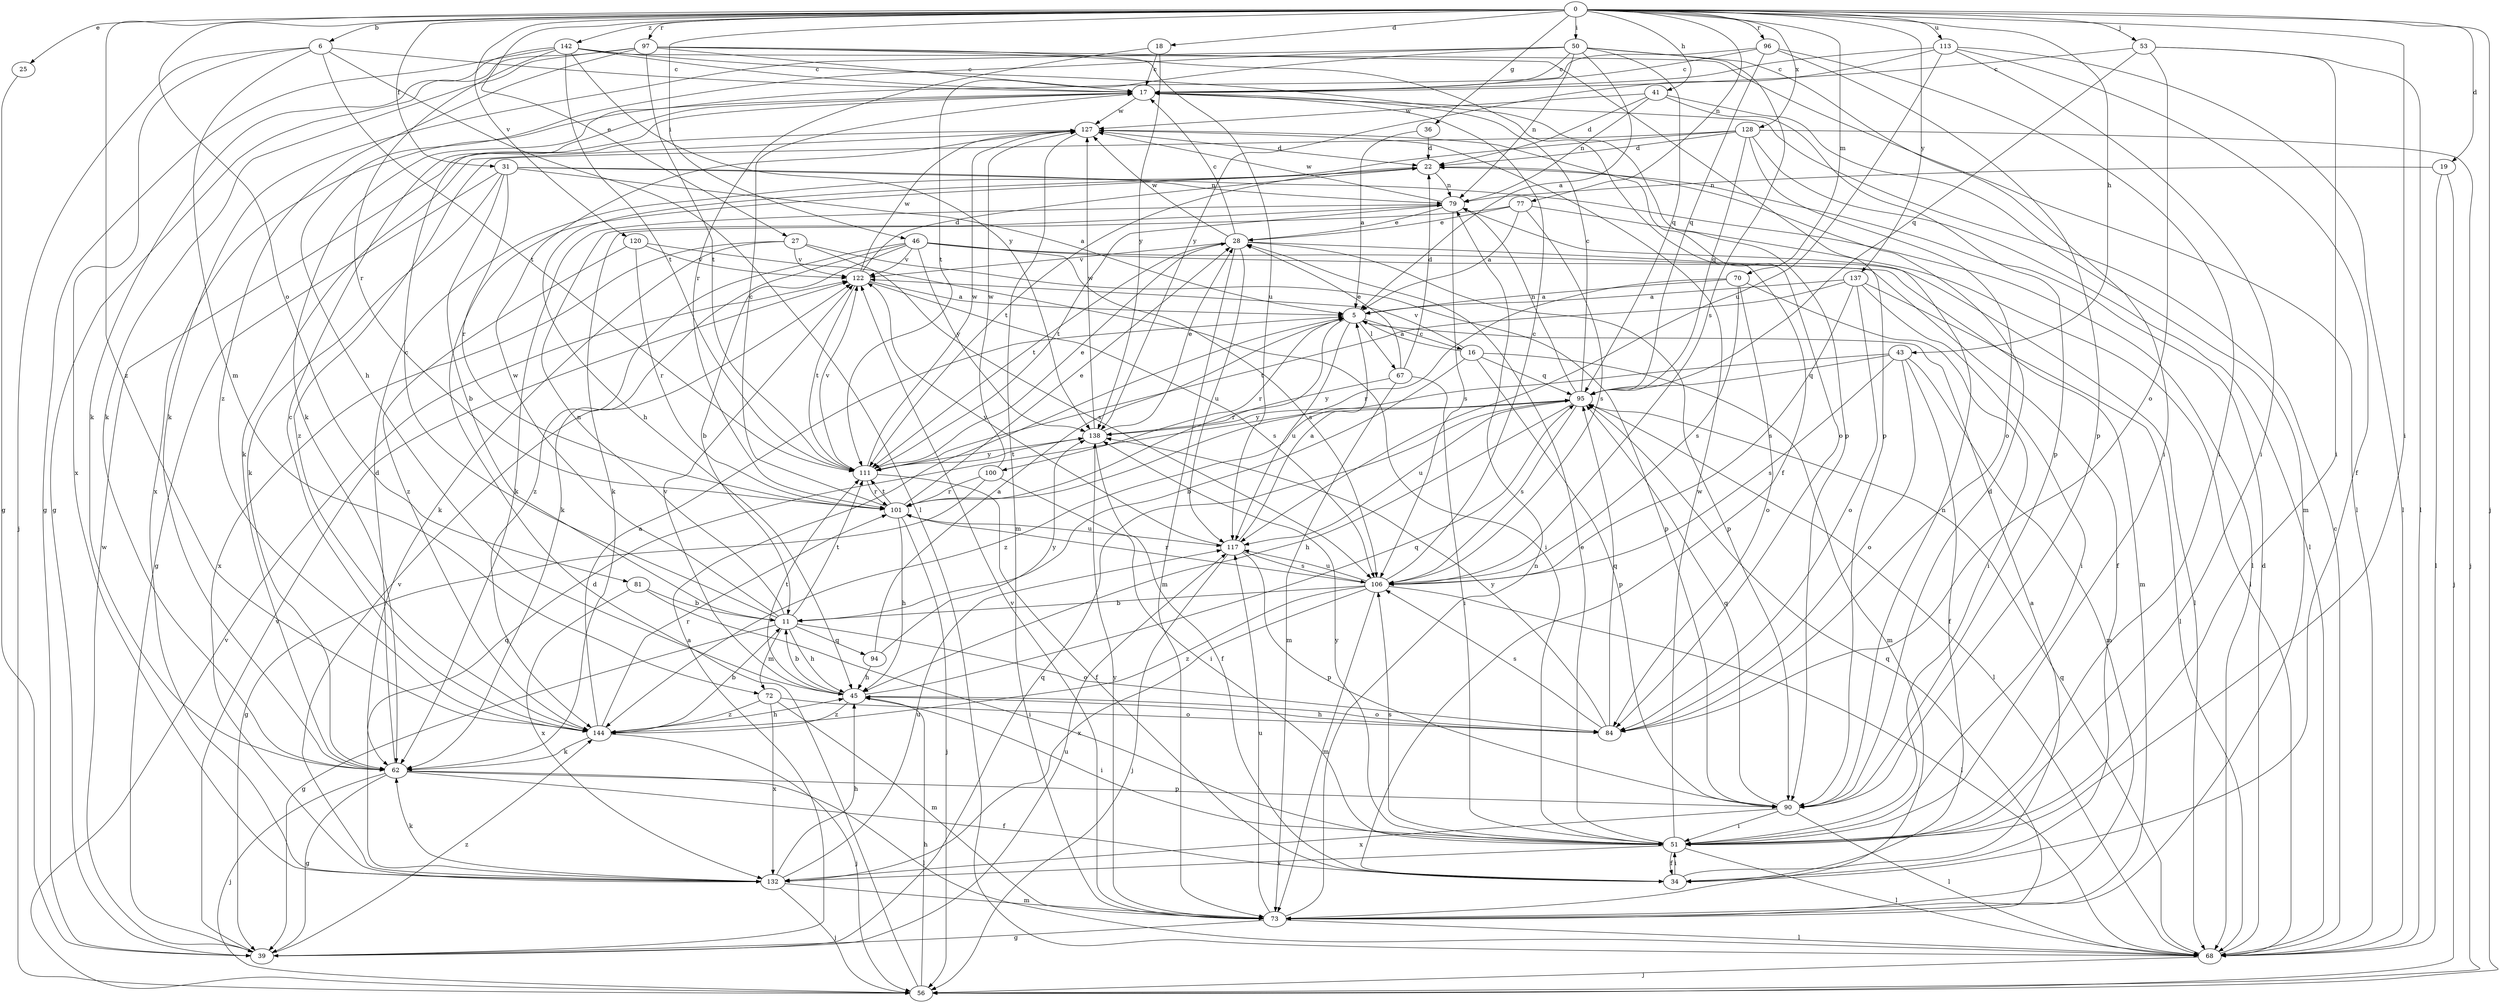 strict digraph  {
0;
5;
6;
11;
16;
17;
18;
19;
22;
25;
27;
28;
31;
34;
36;
39;
41;
43;
45;
46;
50;
51;
53;
56;
62;
67;
68;
70;
72;
73;
77;
79;
81;
84;
90;
94;
95;
96;
97;
100;
101;
106;
111;
113;
117;
120;
122;
127;
128;
132;
137;
138;
142;
144;
0 -> 6  [label=b];
0 -> 18  [label=d];
0 -> 19  [label=d];
0 -> 25  [label=e];
0 -> 27  [label=e];
0 -> 31  [label=f];
0 -> 36  [label=g];
0 -> 41  [label=h];
0 -> 43  [label=h];
0 -> 46  [label=i];
0 -> 50  [label=i];
0 -> 51  [label=i];
0 -> 53  [label=j];
0 -> 56  [label=j];
0 -> 70  [label=m];
0 -> 77  [label=n];
0 -> 81  [label=o];
0 -> 96  [label=r];
0 -> 97  [label=r];
0 -> 113  [label=u];
0 -> 120  [label=v];
0 -> 128  [label=x];
0 -> 137  [label=y];
0 -> 142  [label=z];
0 -> 144  [label=z];
5 -> 16  [label=c];
5 -> 67  [label=l];
5 -> 100  [label=r];
5 -> 101  [label=r];
5 -> 117  [label=u];
6 -> 17  [label=c];
6 -> 56  [label=j];
6 -> 68  [label=l];
6 -> 72  [label=m];
6 -> 111  [label=t];
6 -> 132  [label=x];
11 -> 17  [label=c];
11 -> 39  [label=g];
11 -> 45  [label=h];
11 -> 72  [label=m];
11 -> 79  [label=n];
11 -> 84  [label=o];
11 -> 94  [label=q];
11 -> 111  [label=t];
11 -> 127  [label=w];
16 -> 5  [label=a];
16 -> 11  [label=b];
16 -> 73  [label=m];
16 -> 90  [label=p];
16 -> 95  [label=q];
16 -> 122  [label=v];
17 -> 127  [label=w];
17 -> 132  [label=x];
18 -> 17  [label=c];
18 -> 101  [label=r];
18 -> 138  [label=y];
19 -> 56  [label=j];
19 -> 68  [label=l];
19 -> 79  [label=n];
22 -> 79  [label=n];
22 -> 111  [label=t];
25 -> 39  [label=g];
27 -> 62  [label=k];
27 -> 90  [label=p];
27 -> 106  [label=s];
27 -> 122  [label=v];
27 -> 132  [label=x];
28 -> 17  [label=c];
28 -> 68  [label=l];
28 -> 73  [label=m];
28 -> 90  [label=p];
28 -> 111  [label=t];
28 -> 117  [label=u];
28 -> 122  [label=v];
28 -> 127  [label=w];
31 -> 5  [label=a];
31 -> 11  [label=b];
31 -> 39  [label=g];
31 -> 62  [label=k];
31 -> 68  [label=l];
31 -> 79  [label=n];
31 -> 101  [label=r];
34 -> 5  [label=a];
34 -> 51  [label=i];
36 -> 5  [label=a];
36 -> 22  [label=d];
39 -> 5  [label=a];
39 -> 95  [label=q];
39 -> 117  [label=u];
39 -> 122  [label=v];
39 -> 127  [label=w];
39 -> 144  [label=z];
41 -> 22  [label=d];
41 -> 73  [label=m];
41 -> 79  [label=n];
41 -> 90  [label=p];
41 -> 127  [label=w];
43 -> 34  [label=f];
43 -> 73  [label=m];
43 -> 84  [label=o];
43 -> 95  [label=q];
43 -> 106  [label=s];
43 -> 144  [label=z];
45 -> 11  [label=b];
45 -> 51  [label=i];
45 -> 84  [label=o];
45 -> 95  [label=q];
45 -> 111  [label=t];
45 -> 122  [label=v];
45 -> 144  [label=z];
46 -> 11  [label=b];
46 -> 34  [label=f];
46 -> 62  [label=k];
46 -> 73  [label=m];
46 -> 106  [label=s];
46 -> 122  [label=v];
46 -> 138  [label=y];
46 -> 144  [label=z];
50 -> 5  [label=a];
50 -> 17  [label=c];
50 -> 45  [label=h];
50 -> 51  [label=i];
50 -> 62  [label=k];
50 -> 79  [label=n];
50 -> 95  [label=q];
50 -> 106  [label=s];
50 -> 111  [label=t];
51 -> 28  [label=e];
51 -> 34  [label=f];
51 -> 68  [label=l];
51 -> 106  [label=s];
51 -> 127  [label=w];
51 -> 132  [label=x];
51 -> 138  [label=y];
53 -> 17  [label=c];
53 -> 51  [label=i];
53 -> 68  [label=l];
53 -> 84  [label=o];
53 -> 95  [label=q];
56 -> 22  [label=d];
56 -> 45  [label=h];
56 -> 122  [label=v];
62 -> 22  [label=d];
62 -> 34  [label=f];
62 -> 39  [label=g];
62 -> 56  [label=j];
62 -> 68  [label=l];
62 -> 90  [label=p];
67 -> 22  [label=d];
67 -> 28  [label=e];
67 -> 51  [label=i];
67 -> 73  [label=m];
67 -> 138  [label=y];
68 -> 17  [label=c];
68 -> 22  [label=d];
68 -> 56  [label=j];
68 -> 95  [label=q];
70 -> 5  [label=a];
70 -> 51  [label=i];
70 -> 84  [label=o];
70 -> 101  [label=r];
70 -> 106  [label=s];
72 -> 73  [label=m];
72 -> 84  [label=o];
72 -> 132  [label=x];
72 -> 144  [label=z];
73 -> 39  [label=g];
73 -> 68  [label=l];
73 -> 79  [label=n];
73 -> 95  [label=q];
73 -> 117  [label=u];
73 -> 122  [label=v];
73 -> 138  [label=y];
77 -> 5  [label=a];
77 -> 28  [label=e];
77 -> 62  [label=k];
77 -> 68  [label=l];
77 -> 106  [label=s];
79 -> 28  [label=e];
79 -> 62  [label=k];
79 -> 106  [label=s];
79 -> 111  [label=t];
79 -> 127  [label=w];
81 -> 11  [label=b];
81 -> 51  [label=i];
81 -> 132  [label=x];
84 -> 45  [label=h];
84 -> 95  [label=q];
84 -> 106  [label=s];
84 -> 138  [label=y];
90 -> 22  [label=d];
90 -> 51  [label=i];
90 -> 68  [label=l];
90 -> 79  [label=n];
90 -> 95  [label=q];
90 -> 132  [label=x];
94 -> 5  [label=a];
94 -> 45  [label=h];
94 -> 138  [label=y];
95 -> 17  [label=c];
95 -> 45  [label=h];
95 -> 68  [label=l];
95 -> 79  [label=n];
95 -> 106  [label=s];
95 -> 117  [label=u];
95 -> 138  [label=y];
96 -> 17  [label=c];
96 -> 51  [label=i];
96 -> 62  [label=k];
96 -> 90  [label=p];
96 -> 95  [label=q];
97 -> 17  [label=c];
97 -> 34  [label=f];
97 -> 39  [label=g];
97 -> 62  [label=k];
97 -> 90  [label=p];
97 -> 111  [label=t];
97 -> 117  [label=u];
97 -> 144  [label=z];
100 -> 39  [label=g];
100 -> 51  [label=i];
100 -> 101  [label=r];
100 -> 127  [label=w];
101 -> 17  [label=c];
101 -> 28  [label=e];
101 -> 45  [label=h];
101 -> 56  [label=j];
101 -> 111  [label=t];
101 -> 117  [label=u];
106 -> 11  [label=b];
106 -> 17  [label=c];
106 -> 68  [label=l];
106 -> 73  [label=m];
106 -> 101  [label=r];
106 -> 117  [label=u];
106 -> 132  [label=x];
106 -> 144  [label=z];
111 -> 28  [label=e];
111 -> 34  [label=f];
111 -> 101  [label=r];
111 -> 122  [label=v];
111 -> 127  [label=w];
111 -> 138  [label=y];
113 -> 17  [label=c];
113 -> 34  [label=f];
113 -> 51  [label=i];
113 -> 68  [label=l];
113 -> 117  [label=u];
113 -> 138  [label=y];
117 -> 5  [label=a];
117 -> 56  [label=j];
117 -> 90  [label=p];
117 -> 106  [label=s];
117 -> 122  [label=v];
120 -> 51  [label=i];
120 -> 101  [label=r];
120 -> 122  [label=v];
120 -> 144  [label=z];
122 -> 5  [label=a];
122 -> 22  [label=d];
122 -> 106  [label=s];
122 -> 111  [label=t];
122 -> 127  [label=w];
127 -> 22  [label=d];
127 -> 62  [label=k];
127 -> 73  [label=m];
127 -> 84  [label=o];
128 -> 22  [label=d];
128 -> 45  [label=h];
128 -> 56  [label=j];
128 -> 68  [label=l];
128 -> 84  [label=o];
128 -> 95  [label=q];
128 -> 144  [label=z];
132 -> 45  [label=h];
132 -> 56  [label=j];
132 -> 62  [label=k];
132 -> 73  [label=m];
132 -> 95  [label=q];
132 -> 117  [label=u];
132 -> 122  [label=v];
137 -> 5  [label=a];
137 -> 51  [label=i];
137 -> 68  [label=l];
137 -> 84  [label=o];
137 -> 106  [label=s];
137 -> 111  [label=t];
138 -> 28  [label=e];
138 -> 34  [label=f];
138 -> 111  [label=t];
138 -> 127  [label=w];
142 -> 17  [label=c];
142 -> 39  [label=g];
142 -> 62  [label=k];
142 -> 68  [label=l];
142 -> 90  [label=p];
142 -> 101  [label=r];
142 -> 111  [label=t];
142 -> 138  [label=y];
144 -> 5  [label=a];
144 -> 11  [label=b];
144 -> 17  [label=c];
144 -> 45  [label=h];
144 -> 56  [label=j];
144 -> 62  [label=k];
144 -> 101  [label=r];
}
